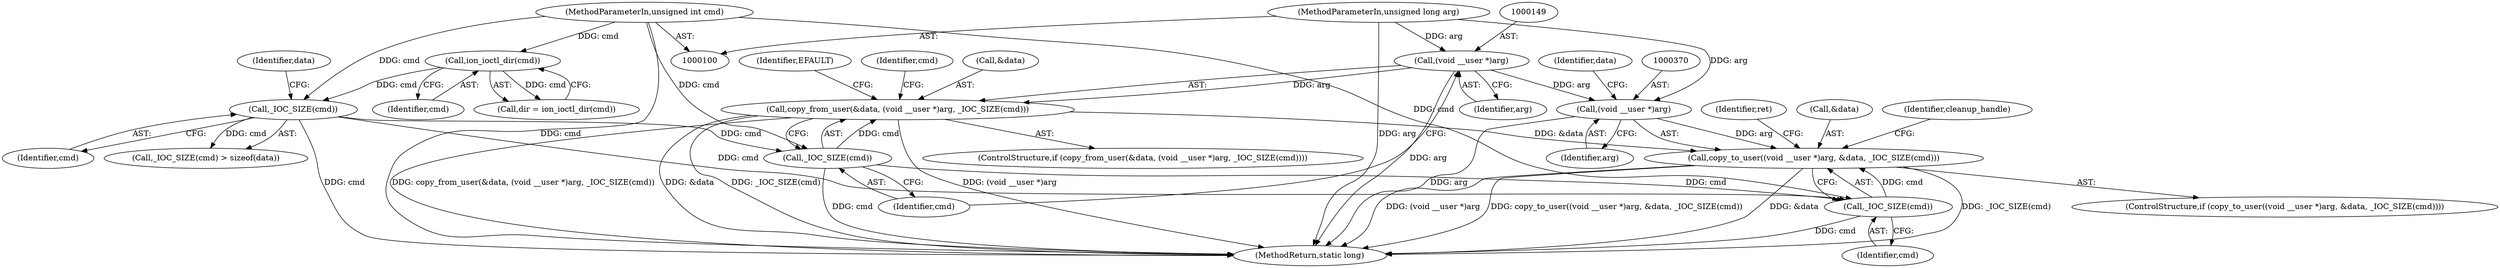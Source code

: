 digraph "0_linux_9590232bb4f4cc824f3425a6e1349afbe6d6d2b7_2@API" {
"1000368" [label="(Call,copy_to_user((void __user *)arg, &data, _IOC_SIZE(cmd)))"];
"1000369" [label="(Call,(void __user *)arg)"];
"1000148" [label="(Call,(void __user *)arg)"];
"1000103" [label="(MethodParameterIn,unsigned long arg)"];
"1000145" [label="(Call,copy_from_user(&data, (void __user *)arg, _IOC_SIZE(cmd)))"];
"1000151" [label="(Call,_IOC_SIZE(cmd))"];
"1000133" [label="(Call,_IOC_SIZE(cmd))"];
"1000129" [label="(Call,ion_ioctl_dir(cmd))"];
"1000102" [label="(MethodParameterIn,unsigned int cmd)"];
"1000374" [label="(Call,_IOC_SIZE(cmd))"];
"1000130" [label="(Identifier,cmd)"];
"1000146" [label="(Call,&data)"];
"1000145" [label="(Call,copy_from_user(&data, (void __user *)arg, _IOC_SIZE(cmd)))"];
"1000386" [label="(Identifier,ret)"];
"1000372" [label="(Call,&data)"];
"1000150" [label="(Identifier,arg)"];
"1000155" [label="(Identifier,EFAULT)"];
"1000144" [label="(ControlStructure,if (copy_from_user(&data, (void __user *)arg, _IOC_SIZE(cmd))))"];
"1000136" [label="(Identifier,data)"];
"1000152" [label="(Identifier,cmd)"];
"1000374" [label="(Call,_IOC_SIZE(cmd))"];
"1000134" [label="(Identifier,cmd)"];
"1000127" [label="(Call,dir = ion_ioctl_dir(cmd))"];
"1000148" [label="(Call,(void __user *)arg)"];
"1000378" [label="(Identifier,cleanup_handle)"];
"1000373" [label="(Identifier,data)"];
"1000132" [label="(Call,_IOC_SIZE(cmd) > sizeof(data))"];
"1000157" [label="(Identifier,cmd)"];
"1000387" [label="(MethodReturn,static long)"];
"1000375" [label="(Identifier,cmd)"];
"1000367" [label="(ControlStructure,if (copy_to_user((void __user *)arg, &data, _IOC_SIZE(cmd))))"];
"1000102" [label="(MethodParameterIn,unsigned int cmd)"];
"1000151" [label="(Call,_IOC_SIZE(cmd))"];
"1000371" [label="(Identifier,arg)"];
"1000133" [label="(Call,_IOC_SIZE(cmd))"];
"1000129" [label="(Call,ion_ioctl_dir(cmd))"];
"1000369" [label="(Call,(void __user *)arg)"];
"1000103" [label="(MethodParameterIn,unsigned long arg)"];
"1000368" [label="(Call,copy_to_user((void __user *)arg, &data, _IOC_SIZE(cmd)))"];
"1000368" -> "1000367"  [label="AST: "];
"1000368" -> "1000374"  [label="CFG: "];
"1000369" -> "1000368"  [label="AST: "];
"1000372" -> "1000368"  [label="AST: "];
"1000374" -> "1000368"  [label="AST: "];
"1000378" -> "1000368"  [label="CFG: "];
"1000386" -> "1000368"  [label="CFG: "];
"1000368" -> "1000387"  [label="DDG: (void __user *)arg"];
"1000368" -> "1000387"  [label="DDG: copy_to_user((void __user *)arg, &data, _IOC_SIZE(cmd))"];
"1000368" -> "1000387"  [label="DDG: &data"];
"1000368" -> "1000387"  [label="DDG: _IOC_SIZE(cmd)"];
"1000369" -> "1000368"  [label="DDG: arg"];
"1000145" -> "1000368"  [label="DDG: &data"];
"1000374" -> "1000368"  [label="DDG: cmd"];
"1000369" -> "1000371"  [label="CFG: "];
"1000370" -> "1000369"  [label="AST: "];
"1000371" -> "1000369"  [label="AST: "];
"1000373" -> "1000369"  [label="CFG: "];
"1000369" -> "1000387"  [label="DDG: arg"];
"1000148" -> "1000369"  [label="DDG: arg"];
"1000103" -> "1000369"  [label="DDG: arg"];
"1000148" -> "1000145"  [label="AST: "];
"1000148" -> "1000150"  [label="CFG: "];
"1000149" -> "1000148"  [label="AST: "];
"1000150" -> "1000148"  [label="AST: "];
"1000152" -> "1000148"  [label="CFG: "];
"1000148" -> "1000387"  [label="DDG: arg"];
"1000148" -> "1000145"  [label="DDG: arg"];
"1000103" -> "1000148"  [label="DDG: arg"];
"1000103" -> "1000100"  [label="AST: "];
"1000103" -> "1000387"  [label="DDG: arg"];
"1000145" -> "1000144"  [label="AST: "];
"1000145" -> "1000151"  [label="CFG: "];
"1000146" -> "1000145"  [label="AST: "];
"1000151" -> "1000145"  [label="AST: "];
"1000155" -> "1000145"  [label="CFG: "];
"1000157" -> "1000145"  [label="CFG: "];
"1000145" -> "1000387"  [label="DDG: _IOC_SIZE(cmd)"];
"1000145" -> "1000387"  [label="DDG: (void __user *)arg"];
"1000145" -> "1000387"  [label="DDG: copy_from_user(&data, (void __user *)arg, _IOC_SIZE(cmd))"];
"1000145" -> "1000387"  [label="DDG: &data"];
"1000151" -> "1000145"  [label="DDG: cmd"];
"1000151" -> "1000152"  [label="CFG: "];
"1000152" -> "1000151"  [label="AST: "];
"1000151" -> "1000387"  [label="DDG: cmd"];
"1000133" -> "1000151"  [label="DDG: cmd"];
"1000102" -> "1000151"  [label="DDG: cmd"];
"1000151" -> "1000374"  [label="DDG: cmd"];
"1000133" -> "1000132"  [label="AST: "];
"1000133" -> "1000134"  [label="CFG: "];
"1000134" -> "1000133"  [label="AST: "];
"1000136" -> "1000133"  [label="CFG: "];
"1000133" -> "1000387"  [label="DDG: cmd"];
"1000133" -> "1000132"  [label="DDG: cmd"];
"1000129" -> "1000133"  [label="DDG: cmd"];
"1000102" -> "1000133"  [label="DDG: cmd"];
"1000133" -> "1000374"  [label="DDG: cmd"];
"1000129" -> "1000127"  [label="AST: "];
"1000129" -> "1000130"  [label="CFG: "];
"1000130" -> "1000129"  [label="AST: "];
"1000127" -> "1000129"  [label="CFG: "];
"1000129" -> "1000127"  [label="DDG: cmd"];
"1000102" -> "1000129"  [label="DDG: cmd"];
"1000102" -> "1000100"  [label="AST: "];
"1000102" -> "1000387"  [label="DDG: cmd"];
"1000102" -> "1000374"  [label="DDG: cmd"];
"1000374" -> "1000375"  [label="CFG: "];
"1000375" -> "1000374"  [label="AST: "];
"1000374" -> "1000387"  [label="DDG: cmd"];
}
